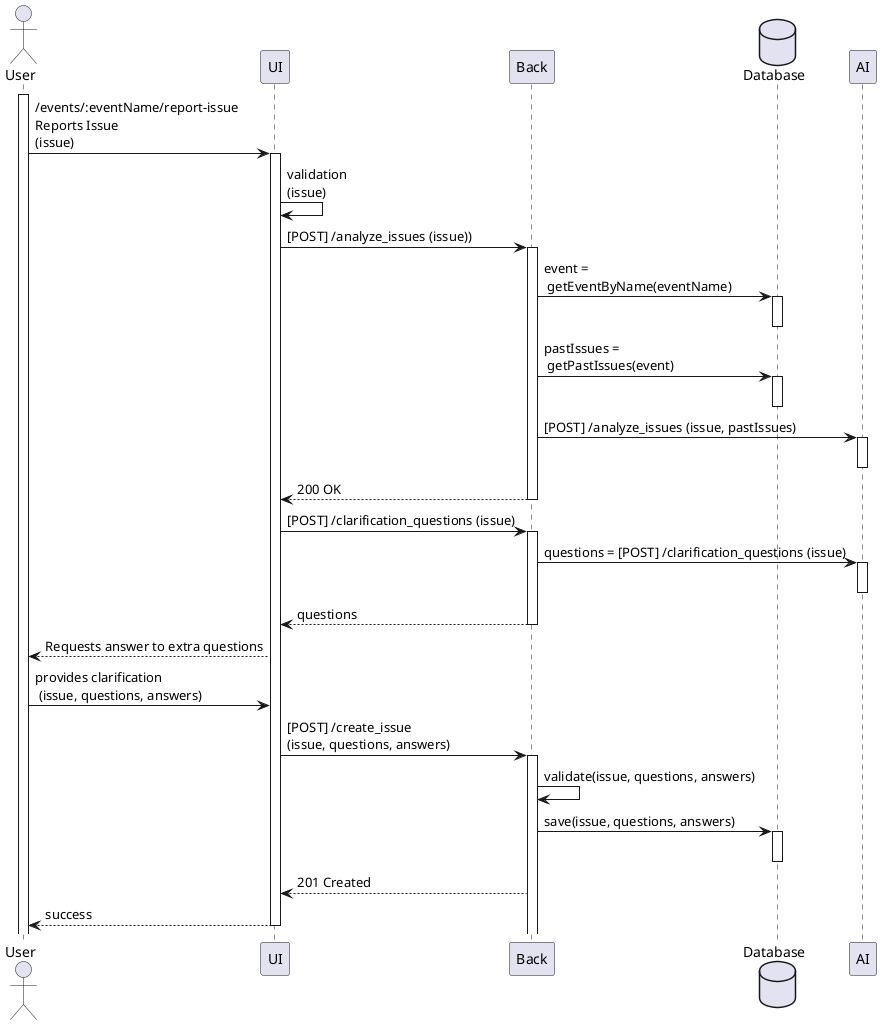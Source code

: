 @startuml

actor User as user
participant UI as ui
participant Back as back
database Database as db
participant AI as ai


activate user

user -> ui : /events/:eventName/report-issue\nReports Issue \n(issue)

activate ui

ui -> ui : validation\n(issue)

ui -> back : [POST] /analyze_issues (issue))

activate back

back -> db: event =\n getEventByName(eventName)
activate db
deactivate db

back -> db: pastIssues =\n getPastIssues(event)
activate db
deactivate db

back -> ai : [POST] /analyze_issues (issue, pastIssues)

activate ai
deactivate ai


back --> ui : 200 OK
deactivate back

ui -> back : [POST] /clarification_questions (issue)

activate back

back -> ai : questions = [POST] /clarification_questions (issue)

activate ai
deactivate ai

back --> ui: questions

deactivate back

ui --> user : Requests answer to extra questions

user -> ui: provides clarification \n (issue, questions, answers)

ui -> back : [POST] /create_issue\n(issue, questions, answers)

activate back

back -> back: validate(issue, questions, answers)

back -> db : save(issue, questions, answers)
activate db
deactivate db


back --> ui: 201 Created

ui --> user: success

deactivate ui


@enduml